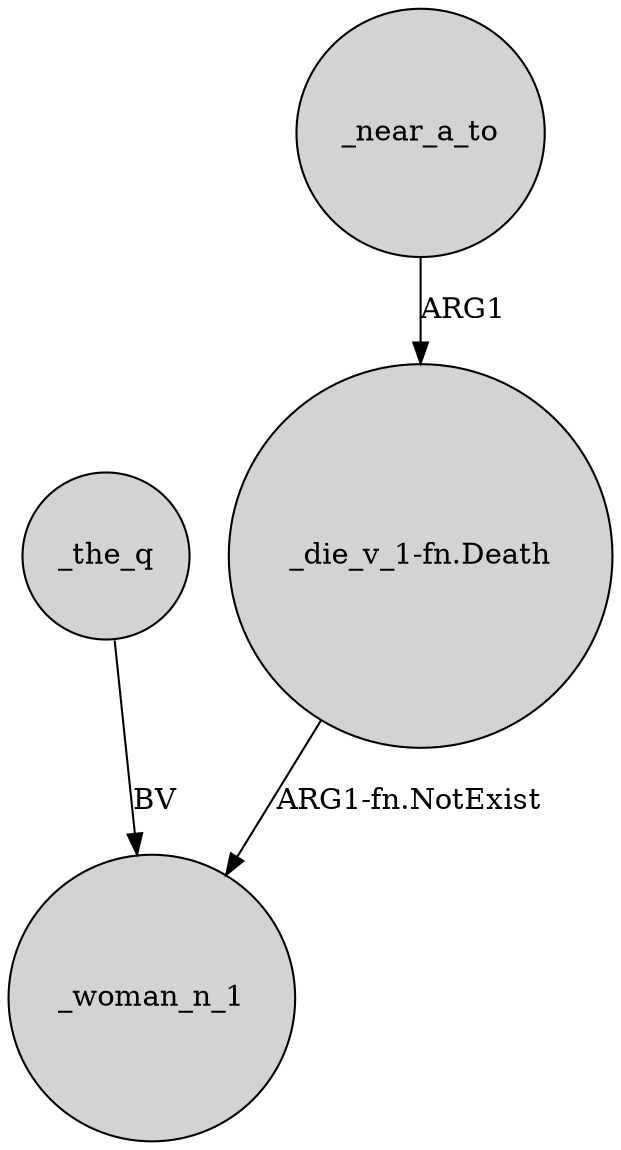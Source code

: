 digraph {
	node [shape=circle style=filled]
	_the_q -> _woman_n_1 [label=BV]
	"_die_v_1-fn.Death" -> _woman_n_1 [label="ARG1-fn.NotExist"]
	_near_a_to -> "_die_v_1-fn.Death" [label=ARG1]
}
